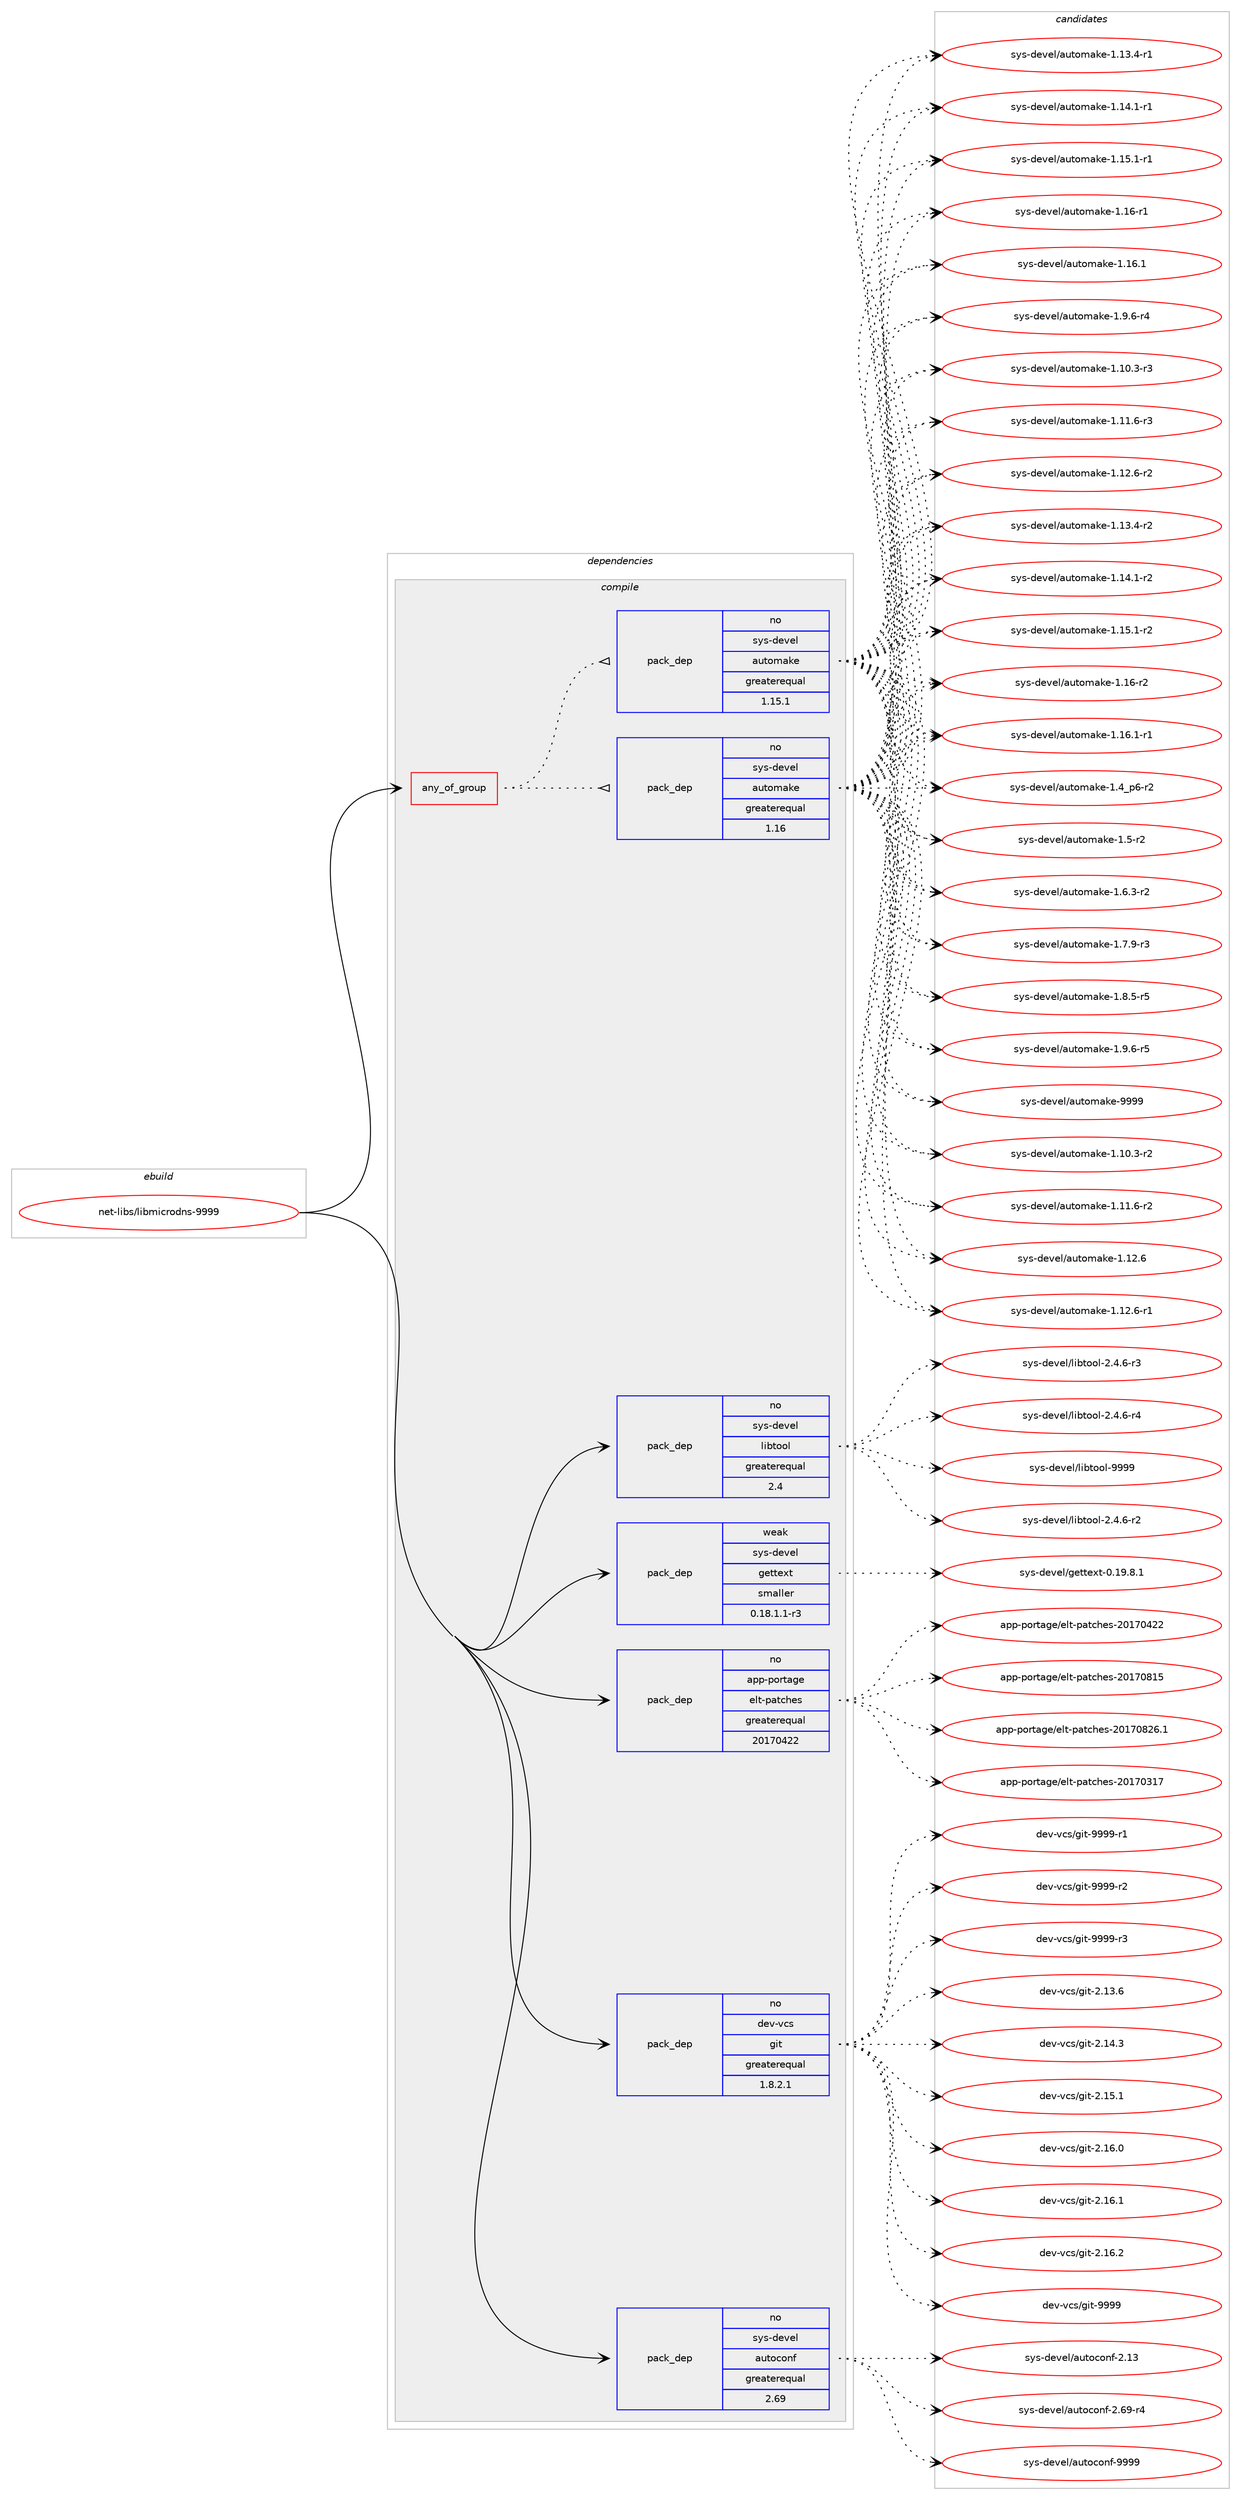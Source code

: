 digraph prolog {

# *************
# Graph options
# *************

newrank=true;
concentrate=true;
compound=true;
graph [rankdir=LR,fontname=Helvetica,fontsize=10,ranksep=1.5];#, ranksep=2.5, nodesep=0.2];
edge  [arrowhead=vee];
node  [fontname=Helvetica,fontsize=10];

# **********
# The ebuild
# **********

subgraph cluster_leftcol {
color=gray;
rank=same;
label=<<i>ebuild</i>>;
id [label="net-libs/libmicrodns-9999", color=red, width=4, href="../net-libs/libmicrodns-9999.svg"];
}

# ****************
# The dependencies
# ****************

subgraph cluster_midcol {
color=gray;
label=<<i>dependencies</i>>;
subgraph cluster_compile {
fillcolor="#eeeeee";
style=filled;
label=<<i>compile</i>>;
subgraph any14 {
dependency387 [label=<<TABLE BORDER="0" CELLBORDER="1" CELLSPACING="0" CELLPADDING="4"><TR><TD CELLPADDING="10">any_of_group</TD></TR></TABLE>>, shape=none, color=red];subgraph pack303 {
dependency388 [label=<<TABLE BORDER="0" CELLBORDER="1" CELLSPACING="0" CELLPADDING="4" WIDTH="220"><TR><TD ROWSPAN="6" CELLPADDING="30">pack_dep</TD></TR><TR><TD WIDTH="110">no</TD></TR><TR><TD>sys-devel</TD></TR><TR><TD>automake</TD></TR><TR><TD>greaterequal</TD></TR><TR><TD>1.16</TD></TR></TABLE>>, shape=none, color=blue];
}
dependency387:e -> dependency388:w [weight=20,style="dotted",arrowhead="oinv"];
subgraph pack304 {
dependency389 [label=<<TABLE BORDER="0" CELLBORDER="1" CELLSPACING="0" CELLPADDING="4" WIDTH="220"><TR><TD ROWSPAN="6" CELLPADDING="30">pack_dep</TD></TR><TR><TD WIDTH="110">no</TD></TR><TR><TD>sys-devel</TD></TR><TR><TD>automake</TD></TR><TR><TD>greaterequal</TD></TR><TR><TD>1.15.1</TD></TR></TABLE>>, shape=none, color=blue];
}
dependency387:e -> dependency389:w [weight=20,style="dotted",arrowhead="oinv"];
}
id:e -> dependency387:w [weight=20,style="solid",arrowhead="vee"];
subgraph pack305 {
dependency390 [label=<<TABLE BORDER="0" CELLBORDER="1" CELLSPACING="0" CELLPADDING="4" WIDTH="220"><TR><TD ROWSPAN="6" CELLPADDING="30">pack_dep</TD></TR><TR><TD WIDTH="110">no</TD></TR><TR><TD>app-portage</TD></TR><TR><TD>elt-patches</TD></TR><TR><TD>greaterequal</TD></TR><TR><TD>20170422</TD></TR></TABLE>>, shape=none, color=blue];
}
id:e -> dependency390:w [weight=20,style="solid",arrowhead="vee"];
subgraph pack306 {
dependency391 [label=<<TABLE BORDER="0" CELLBORDER="1" CELLSPACING="0" CELLPADDING="4" WIDTH="220"><TR><TD ROWSPAN="6" CELLPADDING="30">pack_dep</TD></TR><TR><TD WIDTH="110">no</TD></TR><TR><TD>dev-vcs</TD></TR><TR><TD>git</TD></TR><TR><TD>greaterequal</TD></TR><TR><TD>1.8.2.1</TD></TR></TABLE>>, shape=none, color=blue];
}
id:e -> dependency391:w [weight=20,style="solid",arrowhead="vee"];
subgraph pack307 {
dependency392 [label=<<TABLE BORDER="0" CELLBORDER="1" CELLSPACING="0" CELLPADDING="4" WIDTH="220"><TR><TD ROWSPAN="6" CELLPADDING="30">pack_dep</TD></TR><TR><TD WIDTH="110">no</TD></TR><TR><TD>sys-devel</TD></TR><TR><TD>autoconf</TD></TR><TR><TD>greaterequal</TD></TR><TR><TD>2.69</TD></TR></TABLE>>, shape=none, color=blue];
}
id:e -> dependency392:w [weight=20,style="solid",arrowhead="vee"];
subgraph pack308 {
dependency393 [label=<<TABLE BORDER="0" CELLBORDER="1" CELLSPACING="0" CELLPADDING="4" WIDTH="220"><TR><TD ROWSPAN="6" CELLPADDING="30">pack_dep</TD></TR><TR><TD WIDTH="110">no</TD></TR><TR><TD>sys-devel</TD></TR><TR><TD>libtool</TD></TR><TR><TD>greaterequal</TD></TR><TR><TD>2.4</TD></TR></TABLE>>, shape=none, color=blue];
}
id:e -> dependency393:w [weight=20,style="solid",arrowhead="vee"];
subgraph pack309 {
dependency394 [label=<<TABLE BORDER="0" CELLBORDER="1" CELLSPACING="0" CELLPADDING="4" WIDTH="220"><TR><TD ROWSPAN="6" CELLPADDING="30">pack_dep</TD></TR><TR><TD WIDTH="110">weak</TD></TR><TR><TD>sys-devel</TD></TR><TR><TD>gettext</TD></TR><TR><TD>smaller</TD></TR><TR><TD>0.18.1.1-r3</TD></TR></TABLE>>, shape=none, color=blue];
}
id:e -> dependency394:w [weight=20,style="solid",arrowhead="vee"];
}
subgraph cluster_compileandrun {
fillcolor="#eeeeee";
style=filled;
label=<<i>compile and run</i>>;
}
subgraph cluster_run {
fillcolor="#eeeeee";
style=filled;
label=<<i>run</i>>;
}
}

# **************
# The candidates
# **************

subgraph cluster_choices {
rank=same;
color=gray;
label=<<i>candidates</i>>;

subgraph choice303 {
color=black;
nodesep=1;
choice11512111545100101118101108479711711611110997107101454946494846514511450 [label="sys-devel/automake-1.10.3-r2", color=red, width=4,href="../sys-devel/automake-1.10.3-r2.svg"];
choice11512111545100101118101108479711711611110997107101454946494946544511450 [label="sys-devel/automake-1.11.6-r2", color=red, width=4,href="../sys-devel/automake-1.11.6-r2.svg"];
choice1151211154510010111810110847971171161111099710710145494649504654 [label="sys-devel/automake-1.12.6", color=red, width=4,href="../sys-devel/automake-1.12.6.svg"];
choice11512111545100101118101108479711711611110997107101454946495046544511449 [label="sys-devel/automake-1.12.6-r1", color=red, width=4,href="../sys-devel/automake-1.12.6-r1.svg"];
choice11512111545100101118101108479711711611110997107101454946495146524511449 [label="sys-devel/automake-1.13.4-r1", color=red, width=4,href="../sys-devel/automake-1.13.4-r1.svg"];
choice11512111545100101118101108479711711611110997107101454946495246494511449 [label="sys-devel/automake-1.14.1-r1", color=red, width=4,href="../sys-devel/automake-1.14.1-r1.svg"];
choice11512111545100101118101108479711711611110997107101454946495346494511449 [label="sys-devel/automake-1.15.1-r1", color=red, width=4,href="../sys-devel/automake-1.15.1-r1.svg"];
choice1151211154510010111810110847971171161111099710710145494649544511449 [label="sys-devel/automake-1.16-r1", color=red, width=4,href="../sys-devel/automake-1.16-r1.svg"];
choice1151211154510010111810110847971171161111099710710145494649544649 [label="sys-devel/automake-1.16.1", color=red, width=4,href="../sys-devel/automake-1.16.1.svg"];
choice115121115451001011181011084797117116111109971071014549465746544511452 [label="sys-devel/automake-1.9.6-r4", color=red, width=4,href="../sys-devel/automake-1.9.6-r4.svg"];
choice11512111545100101118101108479711711611110997107101454946494846514511451 [label="sys-devel/automake-1.10.3-r3", color=red, width=4,href="../sys-devel/automake-1.10.3-r3.svg"];
choice11512111545100101118101108479711711611110997107101454946494946544511451 [label="sys-devel/automake-1.11.6-r3", color=red, width=4,href="../sys-devel/automake-1.11.6-r3.svg"];
choice11512111545100101118101108479711711611110997107101454946495046544511450 [label="sys-devel/automake-1.12.6-r2", color=red, width=4,href="../sys-devel/automake-1.12.6-r2.svg"];
choice11512111545100101118101108479711711611110997107101454946495146524511450 [label="sys-devel/automake-1.13.4-r2", color=red, width=4,href="../sys-devel/automake-1.13.4-r2.svg"];
choice11512111545100101118101108479711711611110997107101454946495246494511450 [label="sys-devel/automake-1.14.1-r2", color=red, width=4,href="../sys-devel/automake-1.14.1-r2.svg"];
choice11512111545100101118101108479711711611110997107101454946495346494511450 [label="sys-devel/automake-1.15.1-r2", color=red, width=4,href="../sys-devel/automake-1.15.1-r2.svg"];
choice1151211154510010111810110847971171161111099710710145494649544511450 [label="sys-devel/automake-1.16-r2", color=red, width=4,href="../sys-devel/automake-1.16-r2.svg"];
choice11512111545100101118101108479711711611110997107101454946495446494511449 [label="sys-devel/automake-1.16.1-r1", color=red, width=4,href="../sys-devel/automake-1.16.1-r1.svg"];
choice115121115451001011181011084797117116111109971071014549465295112544511450 [label="sys-devel/automake-1.4_p6-r2", color=red, width=4,href="../sys-devel/automake-1.4_p6-r2.svg"];
choice11512111545100101118101108479711711611110997107101454946534511450 [label="sys-devel/automake-1.5-r2", color=red, width=4,href="../sys-devel/automake-1.5-r2.svg"];
choice115121115451001011181011084797117116111109971071014549465446514511450 [label="sys-devel/automake-1.6.3-r2", color=red, width=4,href="../sys-devel/automake-1.6.3-r2.svg"];
choice115121115451001011181011084797117116111109971071014549465546574511451 [label="sys-devel/automake-1.7.9-r3", color=red, width=4,href="../sys-devel/automake-1.7.9-r3.svg"];
choice115121115451001011181011084797117116111109971071014549465646534511453 [label="sys-devel/automake-1.8.5-r5", color=red, width=4,href="../sys-devel/automake-1.8.5-r5.svg"];
choice115121115451001011181011084797117116111109971071014549465746544511453 [label="sys-devel/automake-1.9.6-r5", color=red, width=4,href="../sys-devel/automake-1.9.6-r5.svg"];
choice115121115451001011181011084797117116111109971071014557575757 [label="sys-devel/automake-9999", color=red, width=4,href="../sys-devel/automake-9999.svg"];
dependency388:e -> choice11512111545100101118101108479711711611110997107101454946494846514511450:w [style=dotted,weight="100"];
dependency388:e -> choice11512111545100101118101108479711711611110997107101454946494946544511450:w [style=dotted,weight="100"];
dependency388:e -> choice1151211154510010111810110847971171161111099710710145494649504654:w [style=dotted,weight="100"];
dependency388:e -> choice11512111545100101118101108479711711611110997107101454946495046544511449:w [style=dotted,weight="100"];
dependency388:e -> choice11512111545100101118101108479711711611110997107101454946495146524511449:w [style=dotted,weight="100"];
dependency388:e -> choice11512111545100101118101108479711711611110997107101454946495246494511449:w [style=dotted,weight="100"];
dependency388:e -> choice11512111545100101118101108479711711611110997107101454946495346494511449:w [style=dotted,weight="100"];
dependency388:e -> choice1151211154510010111810110847971171161111099710710145494649544511449:w [style=dotted,weight="100"];
dependency388:e -> choice1151211154510010111810110847971171161111099710710145494649544649:w [style=dotted,weight="100"];
dependency388:e -> choice115121115451001011181011084797117116111109971071014549465746544511452:w [style=dotted,weight="100"];
dependency388:e -> choice11512111545100101118101108479711711611110997107101454946494846514511451:w [style=dotted,weight="100"];
dependency388:e -> choice11512111545100101118101108479711711611110997107101454946494946544511451:w [style=dotted,weight="100"];
dependency388:e -> choice11512111545100101118101108479711711611110997107101454946495046544511450:w [style=dotted,weight="100"];
dependency388:e -> choice11512111545100101118101108479711711611110997107101454946495146524511450:w [style=dotted,weight="100"];
dependency388:e -> choice11512111545100101118101108479711711611110997107101454946495246494511450:w [style=dotted,weight="100"];
dependency388:e -> choice11512111545100101118101108479711711611110997107101454946495346494511450:w [style=dotted,weight="100"];
dependency388:e -> choice1151211154510010111810110847971171161111099710710145494649544511450:w [style=dotted,weight="100"];
dependency388:e -> choice11512111545100101118101108479711711611110997107101454946495446494511449:w [style=dotted,weight="100"];
dependency388:e -> choice115121115451001011181011084797117116111109971071014549465295112544511450:w [style=dotted,weight="100"];
dependency388:e -> choice11512111545100101118101108479711711611110997107101454946534511450:w [style=dotted,weight="100"];
dependency388:e -> choice115121115451001011181011084797117116111109971071014549465446514511450:w [style=dotted,weight="100"];
dependency388:e -> choice115121115451001011181011084797117116111109971071014549465546574511451:w [style=dotted,weight="100"];
dependency388:e -> choice115121115451001011181011084797117116111109971071014549465646534511453:w [style=dotted,weight="100"];
dependency388:e -> choice115121115451001011181011084797117116111109971071014549465746544511453:w [style=dotted,weight="100"];
dependency388:e -> choice115121115451001011181011084797117116111109971071014557575757:w [style=dotted,weight="100"];
}
subgraph choice304 {
color=black;
nodesep=1;
choice11512111545100101118101108479711711611110997107101454946494846514511450 [label="sys-devel/automake-1.10.3-r2", color=red, width=4,href="../sys-devel/automake-1.10.3-r2.svg"];
choice11512111545100101118101108479711711611110997107101454946494946544511450 [label="sys-devel/automake-1.11.6-r2", color=red, width=4,href="../sys-devel/automake-1.11.6-r2.svg"];
choice1151211154510010111810110847971171161111099710710145494649504654 [label="sys-devel/automake-1.12.6", color=red, width=4,href="../sys-devel/automake-1.12.6.svg"];
choice11512111545100101118101108479711711611110997107101454946495046544511449 [label="sys-devel/automake-1.12.6-r1", color=red, width=4,href="../sys-devel/automake-1.12.6-r1.svg"];
choice11512111545100101118101108479711711611110997107101454946495146524511449 [label="sys-devel/automake-1.13.4-r1", color=red, width=4,href="../sys-devel/automake-1.13.4-r1.svg"];
choice11512111545100101118101108479711711611110997107101454946495246494511449 [label="sys-devel/automake-1.14.1-r1", color=red, width=4,href="../sys-devel/automake-1.14.1-r1.svg"];
choice11512111545100101118101108479711711611110997107101454946495346494511449 [label="sys-devel/automake-1.15.1-r1", color=red, width=4,href="../sys-devel/automake-1.15.1-r1.svg"];
choice1151211154510010111810110847971171161111099710710145494649544511449 [label="sys-devel/automake-1.16-r1", color=red, width=4,href="../sys-devel/automake-1.16-r1.svg"];
choice1151211154510010111810110847971171161111099710710145494649544649 [label="sys-devel/automake-1.16.1", color=red, width=4,href="../sys-devel/automake-1.16.1.svg"];
choice115121115451001011181011084797117116111109971071014549465746544511452 [label="sys-devel/automake-1.9.6-r4", color=red, width=4,href="../sys-devel/automake-1.9.6-r4.svg"];
choice11512111545100101118101108479711711611110997107101454946494846514511451 [label="sys-devel/automake-1.10.3-r3", color=red, width=4,href="../sys-devel/automake-1.10.3-r3.svg"];
choice11512111545100101118101108479711711611110997107101454946494946544511451 [label="sys-devel/automake-1.11.6-r3", color=red, width=4,href="../sys-devel/automake-1.11.6-r3.svg"];
choice11512111545100101118101108479711711611110997107101454946495046544511450 [label="sys-devel/automake-1.12.6-r2", color=red, width=4,href="../sys-devel/automake-1.12.6-r2.svg"];
choice11512111545100101118101108479711711611110997107101454946495146524511450 [label="sys-devel/automake-1.13.4-r2", color=red, width=4,href="../sys-devel/automake-1.13.4-r2.svg"];
choice11512111545100101118101108479711711611110997107101454946495246494511450 [label="sys-devel/automake-1.14.1-r2", color=red, width=4,href="../sys-devel/automake-1.14.1-r2.svg"];
choice11512111545100101118101108479711711611110997107101454946495346494511450 [label="sys-devel/automake-1.15.1-r2", color=red, width=4,href="../sys-devel/automake-1.15.1-r2.svg"];
choice1151211154510010111810110847971171161111099710710145494649544511450 [label="sys-devel/automake-1.16-r2", color=red, width=4,href="../sys-devel/automake-1.16-r2.svg"];
choice11512111545100101118101108479711711611110997107101454946495446494511449 [label="sys-devel/automake-1.16.1-r1", color=red, width=4,href="../sys-devel/automake-1.16.1-r1.svg"];
choice115121115451001011181011084797117116111109971071014549465295112544511450 [label="sys-devel/automake-1.4_p6-r2", color=red, width=4,href="../sys-devel/automake-1.4_p6-r2.svg"];
choice11512111545100101118101108479711711611110997107101454946534511450 [label="sys-devel/automake-1.5-r2", color=red, width=4,href="../sys-devel/automake-1.5-r2.svg"];
choice115121115451001011181011084797117116111109971071014549465446514511450 [label="sys-devel/automake-1.6.3-r2", color=red, width=4,href="../sys-devel/automake-1.6.3-r2.svg"];
choice115121115451001011181011084797117116111109971071014549465546574511451 [label="sys-devel/automake-1.7.9-r3", color=red, width=4,href="../sys-devel/automake-1.7.9-r3.svg"];
choice115121115451001011181011084797117116111109971071014549465646534511453 [label="sys-devel/automake-1.8.5-r5", color=red, width=4,href="../sys-devel/automake-1.8.5-r5.svg"];
choice115121115451001011181011084797117116111109971071014549465746544511453 [label="sys-devel/automake-1.9.6-r5", color=red, width=4,href="../sys-devel/automake-1.9.6-r5.svg"];
choice115121115451001011181011084797117116111109971071014557575757 [label="sys-devel/automake-9999", color=red, width=4,href="../sys-devel/automake-9999.svg"];
dependency389:e -> choice11512111545100101118101108479711711611110997107101454946494846514511450:w [style=dotted,weight="100"];
dependency389:e -> choice11512111545100101118101108479711711611110997107101454946494946544511450:w [style=dotted,weight="100"];
dependency389:e -> choice1151211154510010111810110847971171161111099710710145494649504654:w [style=dotted,weight="100"];
dependency389:e -> choice11512111545100101118101108479711711611110997107101454946495046544511449:w [style=dotted,weight="100"];
dependency389:e -> choice11512111545100101118101108479711711611110997107101454946495146524511449:w [style=dotted,weight="100"];
dependency389:e -> choice11512111545100101118101108479711711611110997107101454946495246494511449:w [style=dotted,weight="100"];
dependency389:e -> choice11512111545100101118101108479711711611110997107101454946495346494511449:w [style=dotted,weight="100"];
dependency389:e -> choice1151211154510010111810110847971171161111099710710145494649544511449:w [style=dotted,weight="100"];
dependency389:e -> choice1151211154510010111810110847971171161111099710710145494649544649:w [style=dotted,weight="100"];
dependency389:e -> choice115121115451001011181011084797117116111109971071014549465746544511452:w [style=dotted,weight="100"];
dependency389:e -> choice11512111545100101118101108479711711611110997107101454946494846514511451:w [style=dotted,weight="100"];
dependency389:e -> choice11512111545100101118101108479711711611110997107101454946494946544511451:w [style=dotted,weight="100"];
dependency389:e -> choice11512111545100101118101108479711711611110997107101454946495046544511450:w [style=dotted,weight="100"];
dependency389:e -> choice11512111545100101118101108479711711611110997107101454946495146524511450:w [style=dotted,weight="100"];
dependency389:e -> choice11512111545100101118101108479711711611110997107101454946495246494511450:w [style=dotted,weight="100"];
dependency389:e -> choice11512111545100101118101108479711711611110997107101454946495346494511450:w [style=dotted,weight="100"];
dependency389:e -> choice1151211154510010111810110847971171161111099710710145494649544511450:w [style=dotted,weight="100"];
dependency389:e -> choice11512111545100101118101108479711711611110997107101454946495446494511449:w [style=dotted,weight="100"];
dependency389:e -> choice115121115451001011181011084797117116111109971071014549465295112544511450:w [style=dotted,weight="100"];
dependency389:e -> choice11512111545100101118101108479711711611110997107101454946534511450:w [style=dotted,weight="100"];
dependency389:e -> choice115121115451001011181011084797117116111109971071014549465446514511450:w [style=dotted,weight="100"];
dependency389:e -> choice115121115451001011181011084797117116111109971071014549465546574511451:w [style=dotted,weight="100"];
dependency389:e -> choice115121115451001011181011084797117116111109971071014549465646534511453:w [style=dotted,weight="100"];
dependency389:e -> choice115121115451001011181011084797117116111109971071014549465746544511453:w [style=dotted,weight="100"];
dependency389:e -> choice115121115451001011181011084797117116111109971071014557575757:w [style=dotted,weight="100"];
}
subgraph choice305 {
color=black;
nodesep=1;
choice97112112451121111141169710310147101108116451129711699104101115455048495548514955 [label="app-portage/elt-patches-20170317", color=red, width=4,href="../app-portage/elt-patches-20170317.svg"];
choice97112112451121111141169710310147101108116451129711699104101115455048495548525050 [label="app-portage/elt-patches-20170422", color=red, width=4,href="../app-portage/elt-patches-20170422.svg"];
choice97112112451121111141169710310147101108116451129711699104101115455048495548564953 [label="app-portage/elt-patches-20170815", color=red, width=4,href="../app-portage/elt-patches-20170815.svg"];
choice971121124511211111411697103101471011081164511297116991041011154550484955485650544649 [label="app-portage/elt-patches-20170826.1", color=red, width=4,href="../app-portage/elt-patches-20170826.1.svg"];
dependency390:e -> choice97112112451121111141169710310147101108116451129711699104101115455048495548514955:w [style=dotted,weight="100"];
dependency390:e -> choice97112112451121111141169710310147101108116451129711699104101115455048495548525050:w [style=dotted,weight="100"];
dependency390:e -> choice97112112451121111141169710310147101108116451129711699104101115455048495548564953:w [style=dotted,weight="100"];
dependency390:e -> choice971121124511211111411697103101471011081164511297116991041011154550484955485650544649:w [style=dotted,weight="100"];
}
subgraph choice306 {
color=black;
nodesep=1;
choice10010111845118991154710310511645504649514654 [label="dev-vcs/git-2.13.6", color=red, width=4,href="../dev-vcs/git-2.13.6.svg"];
choice10010111845118991154710310511645504649524651 [label="dev-vcs/git-2.14.3", color=red, width=4,href="../dev-vcs/git-2.14.3.svg"];
choice10010111845118991154710310511645504649534649 [label="dev-vcs/git-2.15.1", color=red, width=4,href="../dev-vcs/git-2.15.1.svg"];
choice10010111845118991154710310511645504649544648 [label="dev-vcs/git-2.16.0", color=red, width=4,href="../dev-vcs/git-2.16.0.svg"];
choice10010111845118991154710310511645504649544649 [label="dev-vcs/git-2.16.1", color=red, width=4,href="../dev-vcs/git-2.16.1.svg"];
choice10010111845118991154710310511645504649544650 [label="dev-vcs/git-2.16.2", color=red, width=4,href="../dev-vcs/git-2.16.2.svg"];
choice1001011184511899115471031051164557575757 [label="dev-vcs/git-9999", color=red, width=4,href="../dev-vcs/git-9999.svg"];
choice10010111845118991154710310511645575757574511449 [label="dev-vcs/git-9999-r1", color=red, width=4,href="../dev-vcs/git-9999-r1.svg"];
choice10010111845118991154710310511645575757574511450 [label="dev-vcs/git-9999-r2", color=red, width=4,href="../dev-vcs/git-9999-r2.svg"];
choice10010111845118991154710310511645575757574511451 [label="dev-vcs/git-9999-r3", color=red, width=4,href="../dev-vcs/git-9999-r3.svg"];
dependency391:e -> choice10010111845118991154710310511645504649514654:w [style=dotted,weight="100"];
dependency391:e -> choice10010111845118991154710310511645504649524651:w [style=dotted,weight="100"];
dependency391:e -> choice10010111845118991154710310511645504649534649:w [style=dotted,weight="100"];
dependency391:e -> choice10010111845118991154710310511645504649544648:w [style=dotted,weight="100"];
dependency391:e -> choice10010111845118991154710310511645504649544649:w [style=dotted,weight="100"];
dependency391:e -> choice10010111845118991154710310511645504649544650:w [style=dotted,weight="100"];
dependency391:e -> choice1001011184511899115471031051164557575757:w [style=dotted,weight="100"];
dependency391:e -> choice10010111845118991154710310511645575757574511449:w [style=dotted,weight="100"];
dependency391:e -> choice10010111845118991154710310511645575757574511450:w [style=dotted,weight="100"];
dependency391:e -> choice10010111845118991154710310511645575757574511451:w [style=dotted,weight="100"];
}
subgraph choice307 {
color=black;
nodesep=1;
choice115121115451001011181011084797117116111991111101024550464951 [label="sys-devel/autoconf-2.13", color=red, width=4,href="../sys-devel/autoconf-2.13.svg"];
choice1151211154510010111810110847971171161119911111010245504654574511452 [label="sys-devel/autoconf-2.69-r4", color=red, width=4,href="../sys-devel/autoconf-2.69-r4.svg"];
choice115121115451001011181011084797117116111991111101024557575757 [label="sys-devel/autoconf-9999", color=red, width=4,href="../sys-devel/autoconf-9999.svg"];
dependency392:e -> choice115121115451001011181011084797117116111991111101024550464951:w [style=dotted,weight="100"];
dependency392:e -> choice1151211154510010111810110847971171161119911111010245504654574511452:w [style=dotted,weight="100"];
dependency392:e -> choice115121115451001011181011084797117116111991111101024557575757:w [style=dotted,weight="100"];
}
subgraph choice308 {
color=black;
nodesep=1;
choice1151211154510010111810110847108105981161111111084550465246544511450 [label="sys-devel/libtool-2.4.6-r2", color=red, width=4,href="../sys-devel/libtool-2.4.6-r2.svg"];
choice1151211154510010111810110847108105981161111111084550465246544511451 [label="sys-devel/libtool-2.4.6-r3", color=red, width=4,href="../sys-devel/libtool-2.4.6-r3.svg"];
choice1151211154510010111810110847108105981161111111084550465246544511452 [label="sys-devel/libtool-2.4.6-r4", color=red, width=4,href="../sys-devel/libtool-2.4.6-r4.svg"];
choice1151211154510010111810110847108105981161111111084557575757 [label="sys-devel/libtool-9999", color=red, width=4,href="../sys-devel/libtool-9999.svg"];
dependency393:e -> choice1151211154510010111810110847108105981161111111084550465246544511450:w [style=dotted,weight="100"];
dependency393:e -> choice1151211154510010111810110847108105981161111111084550465246544511451:w [style=dotted,weight="100"];
dependency393:e -> choice1151211154510010111810110847108105981161111111084550465246544511452:w [style=dotted,weight="100"];
dependency393:e -> choice1151211154510010111810110847108105981161111111084557575757:w [style=dotted,weight="100"];
}
subgraph choice309 {
color=black;
nodesep=1;
choice1151211154510010111810110847103101116116101120116454846495746564649 [label="sys-devel/gettext-0.19.8.1", color=red, width=4,href="../sys-devel/gettext-0.19.8.1.svg"];
dependency394:e -> choice1151211154510010111810110847103101116116101120116454846495746564649:w [style=dotted,weight="100"];
}
}

}
